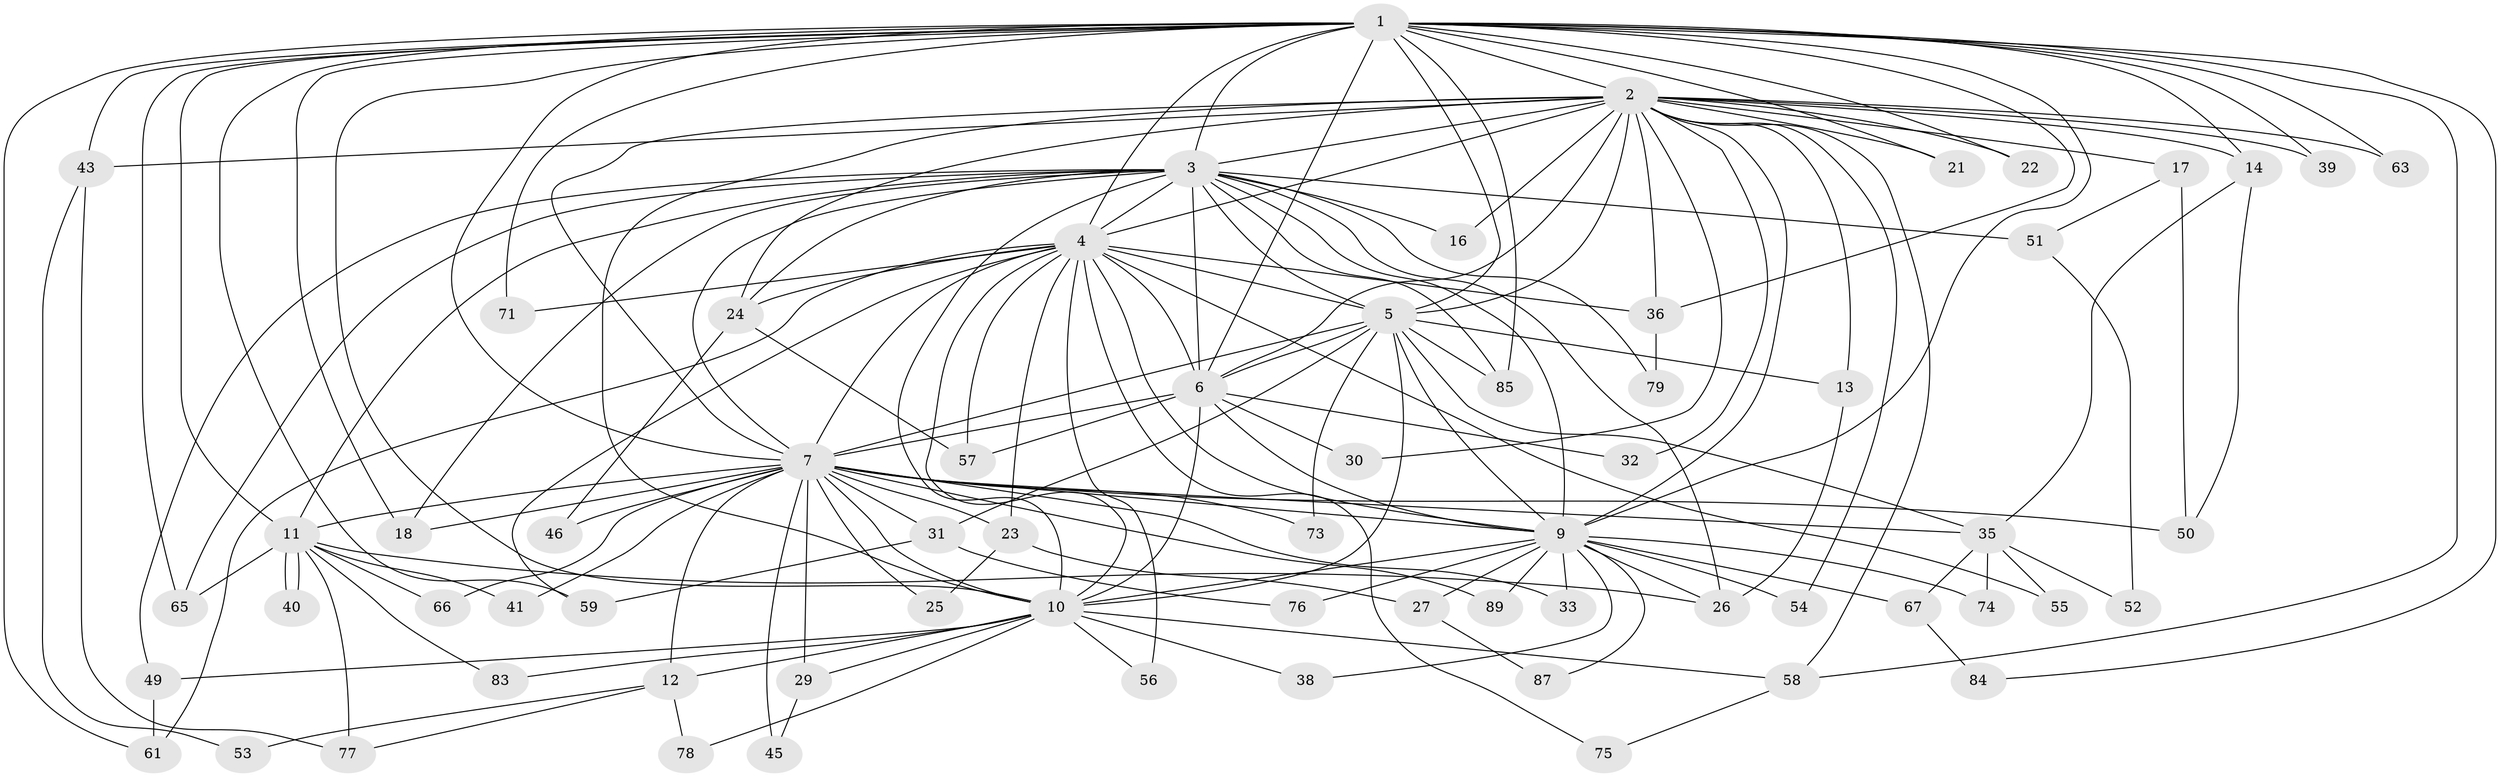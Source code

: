 // original degree distribution, {26: 0.02197802197802198, 12: 0.01098901098901099, 19: 0.02197802197802198, 20: 0.01098901098901099, 15: 0.01098901098901099, 14: 0.01098901098901099, 25: 0.01098901098901099, 16: 0.01098901098901099, 8: 0.01098901098901099, 5: 0.03296703296703297, 3: 0.2087912087912088, 4: 0.0989010989010989, 6: 0.02197802197802198, 2: 0.5164835164835165}
// Generated by graph-tools (version 1.1) at 2025/10/02/27/25 16:10:58]
// undirected, 66 vertices, 164 edges
graph export_dot {
graph [start="1"]
  node [color=gray90,style=filled];
  1 [super="+82"];
  2 [super="+8"];
  3 [super="+69"];
  4 [super="+37"];
  5 [super="+47"];
  6 [super="+44"];
  7 [super="+70"];
  9 [super="+15"];
  10 [super="+19"];
  11 [super="+34"];
  12 [super="+81"];
  13;
  14 [super="+20"];
  16;
  17 [super="+62"];
  18 [super="+60"];
  21 [super="+68"];
  22;
  23;
  24 [super="+28"];
  25;
  26 [super="+88"];
  27;
  29;
  30;
  31 [super="+80"];
  32;
  33;
  35 [super="+42"];
  36 [super="+64"];
  38;
  39;
  40;
  41;
  43 [super="+48"];
  45;
  46;
  49 [super="+91"];
  50;
  51;
  52;
  53;
  54;
  55;
  56;
  57 [super="+72"];
  58;
  59;
  61;
  63;
  65 [super="+90"];
  66;
  67;
  71;
  73;
  74;
  75;
  76;
  77;
  78;
  79;
  83;
  84;
  85 [super="+86"];
  87;
  89;
  1 -- 2 [weight=2];
  1 -- 3;
  1 -- 4;
  1 -- 5;
  1 -- 6 [weight=2];
  1 -- 7;
  1 -- 9;
  1 -- 10;
  1 -- 11;
  1 -- 14;
  1 -- 21;
  1 -- 22;
  1 -- 36;
  1 -- 39;
  1 -- 43;
  1 -- 59;
  1 -- 61;
  1 -- 63;
  1 -- 71;
  1 -- 84;
  1 -- 85;
  1 -- 58;
  1 -- 65;
  1 -- 18;
  2 -- 3 [weight=2];
  2 -- 4 [weight=2];
  2 -- 5 [weight=2];
  2 -- 6 [weight=2];
  2 -- 7 [weight=2];
  2 -- 9 [weight=2];
  2 -- 10 [weight=2];
  2 -- 22;
  2 -- 39;
  2 -- 43 [weight=2];
  2 -- 13;
  2 -- 14 [weight=2];
  2 -- 16;
  2 -- 17;
  2 -- 21 [weight=2];
  2 -- 24;
  2 -- 30;
  2 -- 32;
  2 -- 54;
  2 -- 58;
  2 -- 63;
  2 -- 36;
  3 -- 4;
  3 -- 5;
  3 -- 6;
  3 -- 7;
  3 -- 9;
  3 -- 10;
  3 -- 16;
  3 -- 18;
  3 -- 26;
  3 -- 49;
  3 -- 51;
  3 -- 65;
  3 -- 79;
  3 -- 11;
  3 -- 85;
  3 -- 24;
  4 -- 5 [weight=2];
  4 -- 6;
  4 -- 7;
  4 -- 9;
  4 -- 10;
  4 -- 23;
  4 -- 24;
  4 -- 36;
  4 -- 55;
  4 -- 56;
  4 -- 59;
  4 -- 61;
  4 -- 71;
  4 -- 75;
  4 -- 57;
  5 -- 6;
  5 -- 7;
  5 -- 9 [weight=2];
  5 -- 10;
  5 -- 13;
  5 -- 31;
  5 -- 35;
  5 -- 85;
  5 -- 73;
  6 -- 7;
  6 -- 9;
  6 -- 10 [weight=2];
  6 -- 30;
  6 -- 32;
  6 -- 57;
  7 -- 9 [weight=2];
  7 -- 10;
  7 -- 11;
  7 -- 12;
  7 -- 18;
  7 -- 23;
  7 -- 25;
  7 -- 29;
  7 -- 31;
  7 -- 33;
  7 -- 35;
  7 -- 41;
  7 -- 45;
  7 -- 46;
  7 -- 50;
  7 -- 66;
  7 -- 73;
  7 -- 89;
  9 -- 10;
  9 -- 26;
  9 -- 27;
  9 -- 33;
  9 -- 38;
  9 -- 67;
  9 -- 74;
  9 -- 87;
  9 -- 89;
  9 -- 54;
  9 -- 76;
  10 -- 12;
  10 -- 38;
  10 -- 49;
  10 -- 56;
  10 -- 58;
  10 -- 78;
  10 -- 83;
  10 -- 29;
  11 -- 40;
  11 -- 40;
  11 -- 65;
  11 -- 66;
  11 -- 83;
  11 -- 41;
  11 -- 26;
  11 -- 77;
  12 -- 53;
  12 -- 78;
  12 -- 77;
  13 -- 26;
  14 -- 50;
  14 -- 35;
  17 -- 51;
  17 -- 50;
  23 -- 25;
  23 -- 27;
  24 -- 57;
  24 -- 46;
  27 -- 87;
  29 -- 45;
  31 -- 76;
  31 -- 59;
  35 -- 67;
  35 -- 52;
  35 -- 55;
  35 -- 74;
  36 -- 79;
  43 -- 53;
  43 -- 77;
  49 -- 61;
  51 -- 52;
  58 -- 75;
  67 -- 84;
}
